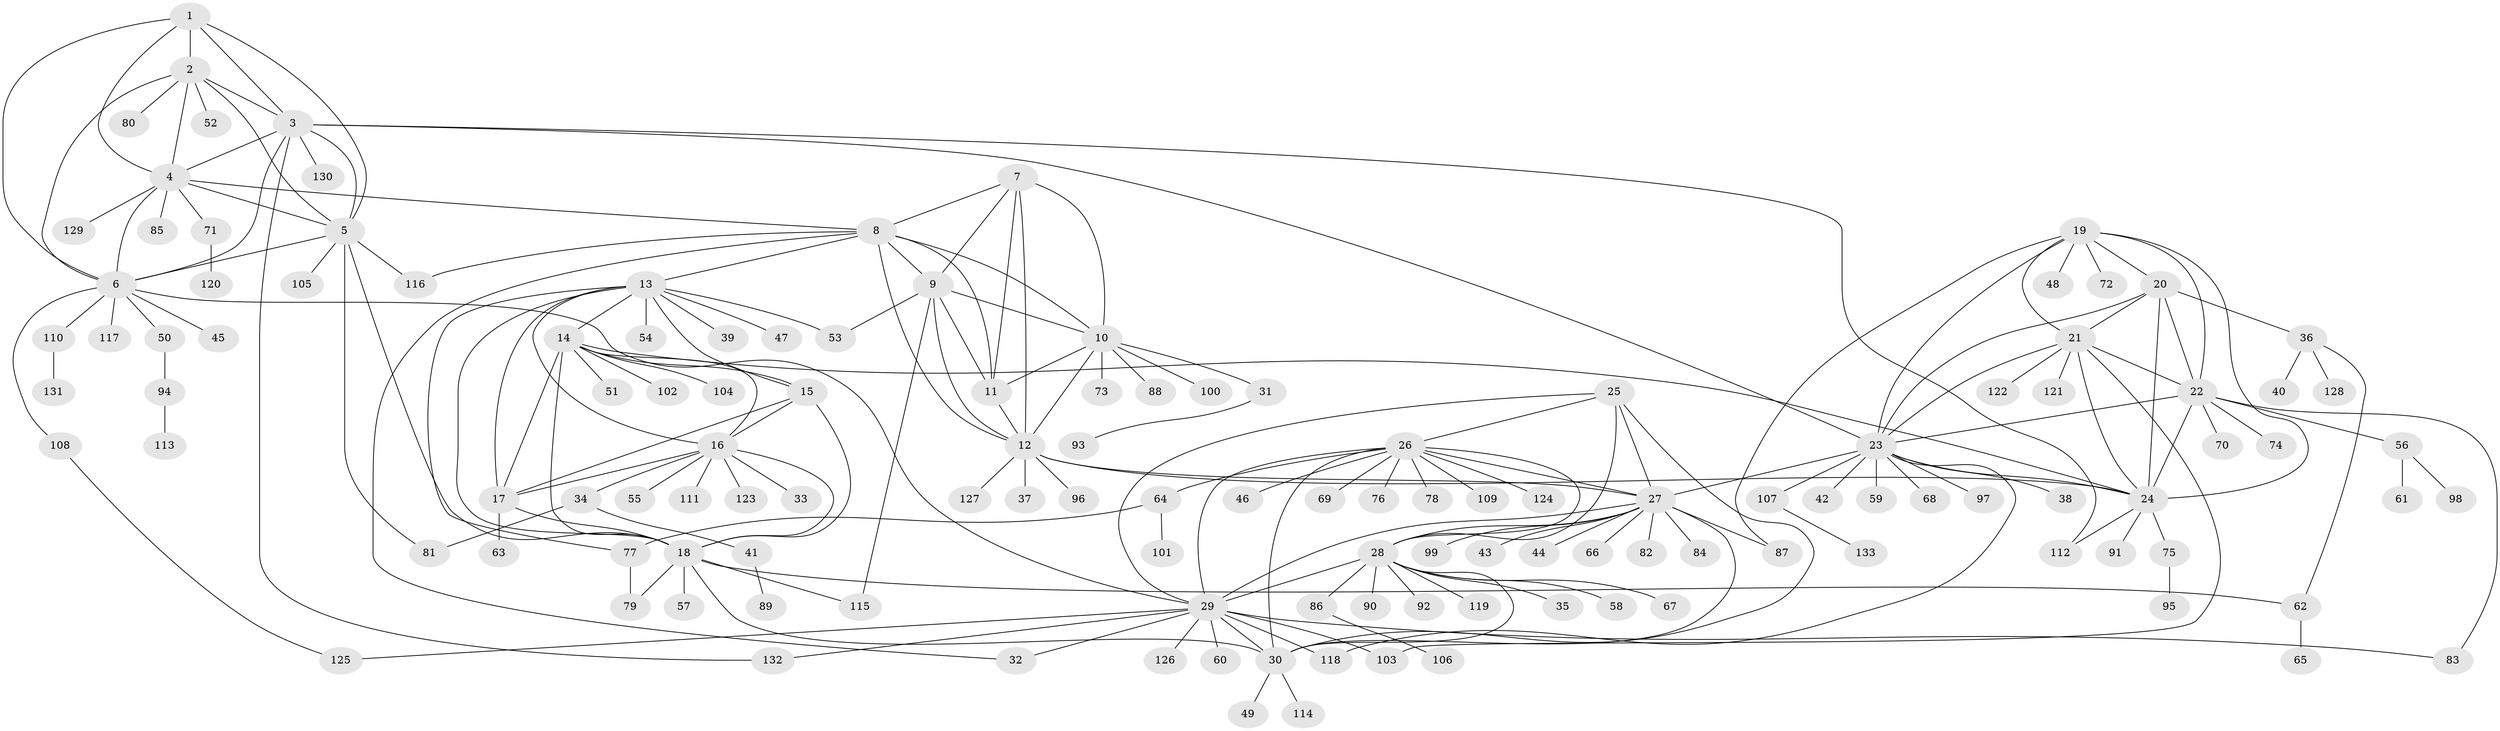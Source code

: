 // coarse degree distribution, {5: 0.009900990099009901, 7: 0.04950495049504951, 13: 0.019801980198019802, 6: 0.019801980198019802, 3: 0.009900990099009901, 10: 0.04950495049504951, 9: 0.009900990099009901, 8: 0.019801980198019802, 4: 0.019801980198019802, 12: 0.0297029702970297, 1: 0.6336633663366337, 2: 0.12871287128712872}
// Generated by graph-tools (version 1.1) at 2025/52/02/27/25 19:52:21]
// undirected, 133 vertices, 203 edges
graph export_dot {
graph [start="1"]
  node [color=gray90,style=filled];
  1;
  2;
  3;
  4;
  5;
  6;
  7;
  8;
  9;
  10;
  11;
  12;
  13;
  14;
  15;
  16;
  17;
  18;
  19;
  20;
  21;
  22;
  23;
  24;
  25;
  26;
  27;
  28;
  29;
  30;
  31;
  32;
  33;
  34;
  35;
  36;
  37;
  38;
  39;
  40;
  41;
  42;
  43;
  44;
  45;
  46;
  47;
  48;
  49;
  50;
  51;
  52;
  53;
  54;
  55;
  56;
  57;
  58;
  59;
  60;
  61;
  62;
  63;
  64;
  65;
  66;
  67;
  68;
  69;
  70;
  71;
  72;
  73;
  74;
  75;
  76;
  77;
  78;
  79;
  80;
  81;
  82;
  83;
  84;
  85;
  86;
  87;
  88;
  89;
  90;
  91;
  92;
  93;
  94;
  95;
  96;
  97;
  98;
  99;
  100;
  101;
  102;
  103;
  104;
  105;
  106;
  107;
  108;
  109;
  110;
  111;
  112;
  113;
  114;
  115;
  116;
  117;
  118;
  119;
  120;
  121;
  122;
  123;
  124;
  125;
  126;
  127;
  128;
  129;
  130;
  131;
  132;
  133;
  1 -- 2;
  1 -- 3;
  1 -- 4;
  1 -- 5;
  1 -- 6;
  2 -- 3;
  2 -- 4;
  2 -- 5;
  2 -- 6;
  2 -- 52;
  2 -- 80;
  3 -- 4;
  3 -- 5;
  3 -- 6;
  3 -- 23;
  3 -- 112;
  3 -- 130;
  3 -- 132;
  4 -- 5;
  4 -- 6;
  4 -- 8;
  4 -- 71;
  4 -- 85;
  4 -- 129;
  5 -- 6;
  5 -- 18;
  5 -- 81;
  5 -- 105;
  5 -- 116;
  6 -- 29;
  6 -- 45;
  6 -- 50;
  6 -- 108;
  6 -- 110;
  6 -- 117;
  7 -- 8;
  7 -- 9;
  7 -- 10;
  7 -- 11;
  7 -- 12;
  8 -- 9;
  8 -- 10;
  8 -- 11;
  8 -- 12;
  8 -- 13;
  8 -- 32;
  8 -- 116;
  9 -- 10;
  9 -- 11;
  9 -- 12;
  9 -- 53;
  9 -- 115;
  10 -- 11;
  10 -- 12;
  10 -- 31;
  10 -- 73;
  10 -- 88;
  10 -- 100;
  11 -- 12;
  12 -- 24;
  12 -- 27;
  12 -- 37;
  12 -- 96;
  12 -- 127;
  13 -- 14;
  13 -- 15;
  13 -- 16;
  13 -- 17;
  13 -- 18;
  13 -- 39;
  13 -- 47;
  13 -- 53;
  13 -- 54;
  13 -- 77;
  14 -- 15;
  14 -- 16;
  14 -- 17;
  14 -- 18;
  14 -- 24;
  14 -- 51;
  14 -- 102;
  14 -- 104;
  15 -- 16;
  15 -- 17;
  15 -- 18;
  16 -- 17;
  16 -- 18;
  16 -- 33;
  16 -- 34;
  16 -- 55;
  16 -- 111;
  16 -- 123;
  17 -- 18;
  17 -- 63;
  18 -- 30;
  18 -- 57;
  18 -- 62;
  18 -- 79;
  18 -- 115;
  19 -- 20;
  19 -- 21;
  19 -- 22;
  19 -- 23;
  19 -- 24;
  19 -- 48;
  19 -- 72;
  19 -- 87;
  20 -- 21;
  20 -- 22;
  20 -- 23;
  20 -- 24;
  20 -- 36;
  21 -- 22;
  21 -- 23;
  21 -- 24;
  21 -- 103;
  21 -- 121;
  21 -- 122;
  22 -- 23;
  22 -- 24;
  22 -- 56;
  22 -- 70;
  22 -- 74;
  22 -- 83;
  23 -- 24;
  23 -- 27;
  23 -- 38;
  23 -- 42;
  23 -- 59;
  23 -- 68;
  23 -- 97;
  23 -- 107;
  23 -- 118;
  24 -- 75;
  24 -- 91;
  24 -- 112;
  25 -- 26;
  25 -- 27;
  25 -- 28;
  25 -- 29;
  25 -- 30;
  26 -- 27;
  26 -- 28;
  26 -- 29;
  26 -- 30;
  26 -- 46;
  26 -- 64;
  26 -- 69;
  26 -- 76;
  26 -- 78;
  26 -- 109;
  26 -- 124;
  27 -- 28;
  27 -- 29;
  27 -- 30;
  27 -- 43;
  27 -- 44;
  27 -- 66;
  27 -- 82;
  27 -- 84;
  27 -- 87;
  27 -- 99;
  28 -- 29;
  28 -- 30;
  28 -- 35;
  28 -- 58;
  28 -- 67;
  28 -- 86;
  28 -- 90;
  28 -- 92;
  28 -- 119;
  29 -- 30;
  29 -- 32;
  29 -- 60;
  29 -- 83;
  29 -- 103;
  29 -- 118;
  29 -- 125;
  29 -- 126;
  29 -- 132;
  30 -- 49;
  30 -- 114;
  31 -- 93;
  34 -- 41;
  34 -- 81;
  36 -- 40;
  36 -- 62;
  36 -- 128;
  41 -- 89;
  50 -- 94;
  56 -- 61;
  56 -- 98;
  62 -- 65;
  64 -- 77;
  64 -- 101;
  71 -- 120;
  75 -- 95;
  77 -- 79;
  86 -- 106;
  94 -- 113;
  107 -- 133;
  108 -- 125;
  110 -- 131;
}
